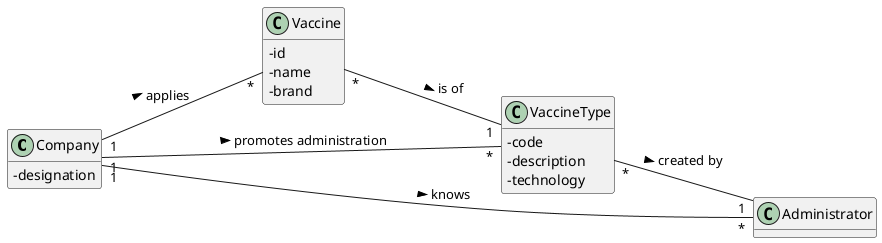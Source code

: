 @startuml
hide methods
left to right direction
skinparam classAttributeIconSize 0

class Company {
    -designation
}

class Administrator {
}

class Vaccine {
    -id
    -name
    -brand
}

class VaccineType {
    -code
    -description
    -technology
}

Company "1" -- "*" Vaccine : applies >
Company "1" -- "*" VaccineType : promotes administration >
Administrator "*" -- "1" Company : knows <
Vaccine "*" -- "1" VaccineType : is of >
VaccineType "*" -- "1" Administrator : created by >

@enduml